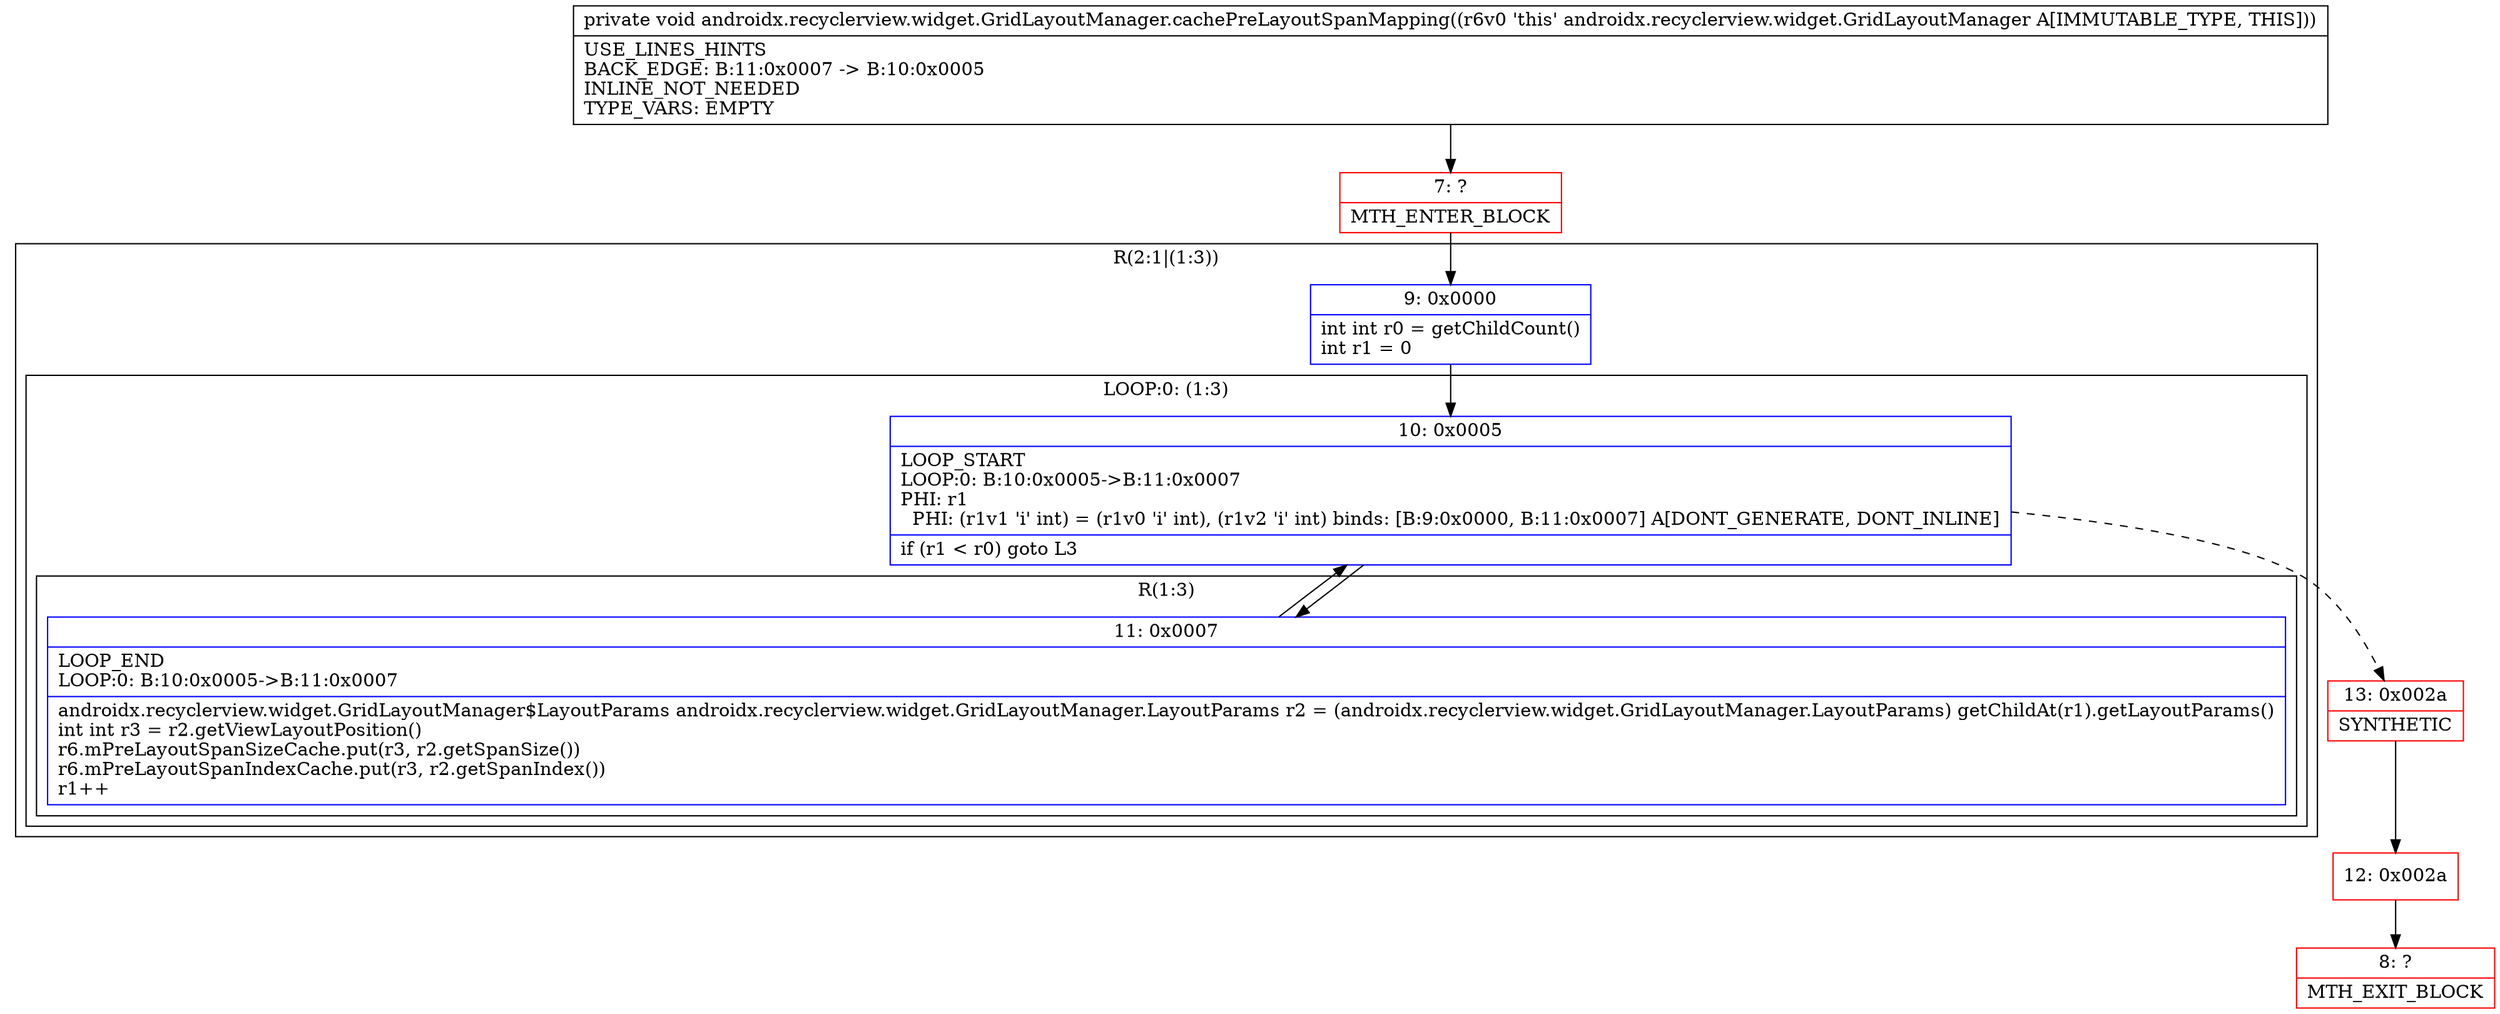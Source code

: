 digraph "CFG forandroidx.recyclerview.widget.GridLayoutManager.cachePreLayoutSpanMapping()V" {
subgraph cluster_Region_1480595632 {
label = "R(2:1|(1:3))";
node [shape=record,color=blue];
Node_9 [shape=record,label="{9\:\ 0x0000|int int r0 = getChildCount()\lint r1 = 0\l}"];
subgraph cluster_LoopRegion_965763744 {
label = "LOOP:0: (1:3)";
node [shape=record,color=blue];
Node_10 [shape=record,label="{10\:\ 0x0005|LOOP_START\lLOOP:0: B:10:0x0005\-\>B:11:0x0007\lPHI: r1 \l  PHI: (r1v1 'i' int) = (r1v0 'i' int), (r1v2 'i' int) binds: [B:9:0x0000, B:11:0x0007] A[DONT_GENERATE, DONT_INLINE]\l|if (r1 \< r0) goto L3\l}"];
subgraph cluster_Region_814253034 {
label = "R(1:3)";
node [shape=record,color=blue];
Node_11 [shape=record,label="{11\:\ 0x0007|LOOP_END\lLOOP:0: B:10:0x0005\-\>B:11:0x0007\l|androidx.recyclerview.widget.GridLayoutManager$LayoutParams androidx.recyclerview.widget.GridLayoutManager.LayoutParams r2 = (androidx.recyclerview.widget.GridLayoutManager.LayoutParams) getChildAt(r1).getLayoutParams()\lint int r3 = r2.getViewLayoutPosition()\lr6.mPreLayoutSpanSizeCache.put(r3, r2.getSpanSize())\lr6.mPreLayoutSpanIndexCache.put(r3, r2.getSpanIndex())\lr1++\l}"];
}
}
}
Node_7 [shape=record,color=red,label="{7\:\ ?|MTH_ENTER_BLOCK\l}"];
Node_13 [shape=record,color=red,label="{13\:\ 0x002a|SYNTHETIC\l}"];
Node_12 [shape=record,color=red,label="{12\:\ 0x002a}"];
Node_8 [shape=record,color=red,label="{8\:\ ?|MTH_EXIT_BLOCK\l}"];
MethodNode[shape=record,label="{private void androidx.recyclerview.widget.GridLayoutManager.cachePreLayoutSpanMapping((r6v0 'this' androidx.recyclerview.widget.GridLayoutManager A[IMMUTABLE_TYPE, THIS]))  | USE_LINES_HINTS\lBACK_EDGE: B:11:0x0007 \-\> B:10:0x0005\lINLINE_NOT_NEEDED\lTYPE_VARS: EMPTY\l}"];
MethodNode -> Node_7;Node_9 -> Node_10;
Node_10 -> Node_11;
Node_10 -> Node_13[style=dashed];
Node_11 -> Node_10;
Node_7 -> Node_9;
Node_13 -> Node_12;
Node_12 -> Node_8;
}

